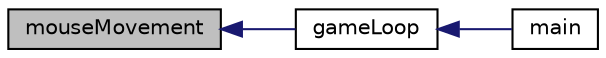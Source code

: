 digraph "mouseMovement"
{
  edge [fontname="Helvetica",fontsize="10",labelfontname="Helvetica",labelfontsize="10"];
  node [fontname="Helvetica",fontsize="10",shape=record];
  rankdir="LR";
  Node293 [label="mouseMovement",height=0.2,width=0.4,color="black", fillcolor="grey75", style="filled", fontcolor="black"];
  Node293 -> Node294 [dir="back",color="midnightblue",fontsize="10",style="solid",fontname="Helvetica"];
  Node294 [label="gameLoop",height=0.2,width=0.4,color="black", fillcolor="white", style="filled",URL="$group___bow.html#gae3fcb6ab83836a82d8ab58a853667cba",tooltip="Main function for the game. Controls all interrupts of the peripherals and calls auxiliary functions..."];
  Node294 -> Node295 [dir="back",color="midnightblue",fontsize="10",style="solid",fontname="Helvetica"];
  Node295 [label="main",height=0.2,width=0.4,color="black", fillcolor="white", style="filled",URL="$main_8c.html#ae66f6b31b5ad750f1fe042a706a4e3d4"];
}
